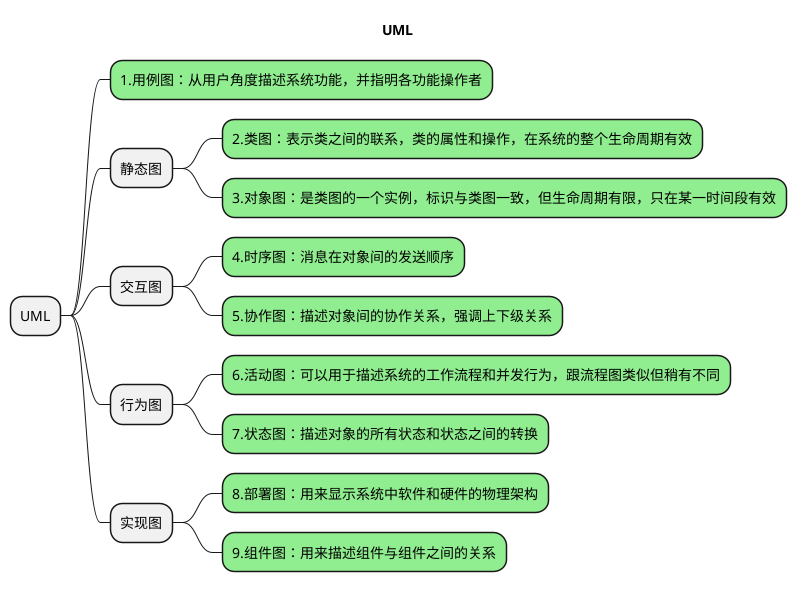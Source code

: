 @startmindmap
title UML
* UML
**[#lightgreen] 1.用例图：从用户角度描述系统功能，并指明各功能操作者

** 静态图
***[#lightgreen] 2.类图：表示类之间的联系，类的属性和操作，在系统的整个生命周期有效
***[#lightgreen] 3.对象图：是类图的一个实例，标识与类图一致，但生命周期有限，只在某一时间段有效

** 交互图
***[#lightgreen] 4.时序图：消息在对象间的发送顺序
***[#lightgreen] 5.协作图：描述对象间的协作关系，强调上下级关系

** 行为图
***[#lightgreen] 6.活动图：可以用于描述系统的工作流程和并发行为，跟流程图类似但稍有不同
***[#lightgreen] 7.状态图：描述对象的所有状态和状态之间的转换

** 实现图
***[#lightgreen] 8.部署图：用来显示系统中软件和硬件的物理架构
***[#lightgreen] 9.组件图：用来描述组件与组件之间的关系
@endmindmap
